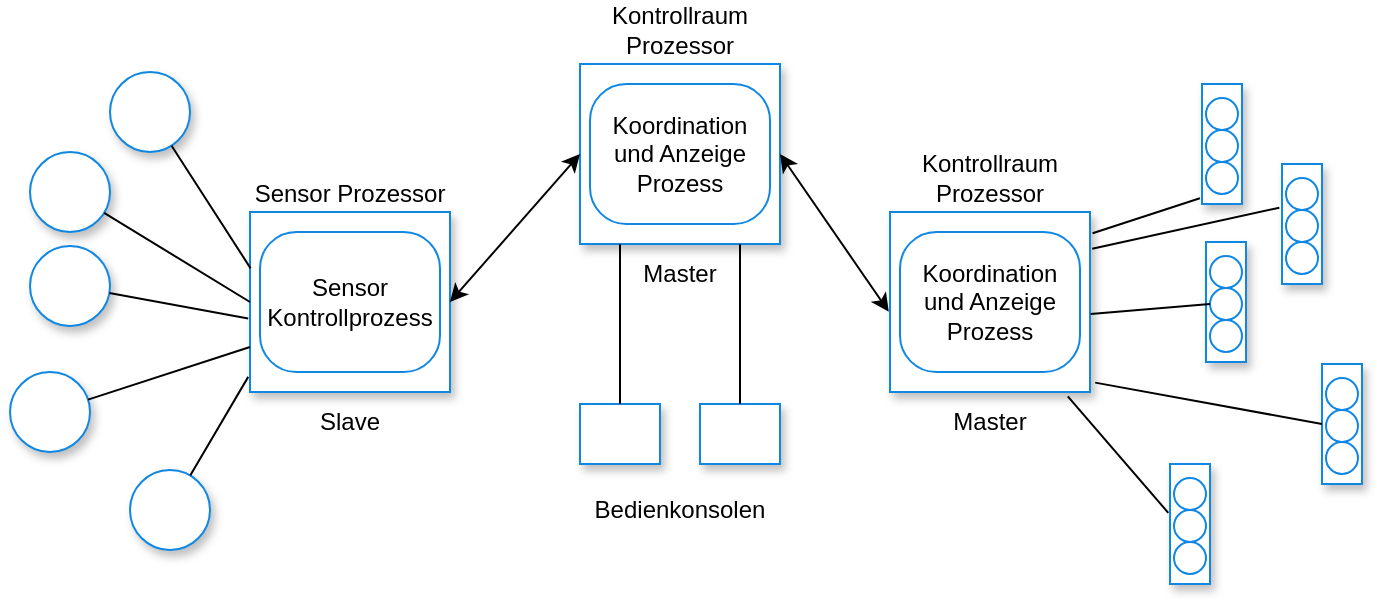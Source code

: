 <mxfile version="16.5.2" type="device"><diagram id="yePlM8yJ9B5buF782xa4" name="Page-1"><mxGraphModel dx="685" dy="1845" grid="1" gridSize="10" guides="1" tooltips="1" connect="1" arrows="1" fold="1" page="1" pageScale="1" pageWidth="1169" pageHeight="827" math="0" shadow="0"><root><mxCell id="0"/><mxCell id="1" parent="0"/><mxCell id="0_Ig0ZZr6ur-AhgmAlvg-35" value="Sensor Prozessor" style="whiteSpace=wrap;html=1;imageAspect=0;fillColor=#FFFFFF;strokeColor=#1088E3;strokeWidth=1;shadow=1;labelPosition=center;verticalLabelPosition=top;align=center;verticalAlign=bottom;" vertex="1" parent="1"><mxGeometry x="370" y="484" width="100" height="90" as="geometry"/></mxCell><mxCell id="0_Ig0ZZr6ur-AhgmAlvg-36" value="Sensor Kontrollprozess" style="rounded=1;whiteSpace=wrap;html=1;fillColor=#FFFFFF;strokeColor=#1088E3;strokeWidth=1;shadow=0;arcSize=26;" vertex="1" parent="1"><mxGeometry x="375" y="494" width="90" height="70" as="geometry"/></mxCell><mxCell id="0_Ig0ZZr6ur-AhgmAlvg-37" value="Slave" style="text;html=1;strokeColor=none;fillColor=none;align=center;verticalAlign=middle;whiteSpace=wrap;rounded=0;shadow=0;" vertex="1" parent="1"><mxGeometry x="390" y="574" width="60" height="30" as="geometry"/></mxCell><mxCell id="0_Ig0ZZr6ur-AhgmAlvg-38" value="" style="ellipse;whiteSpace=wrap;html=1;aspect=fixed;fillColor=#FFFFFF;strokeColor=#1088E3;strokeWidth=1;shadow=1;" vertex="1" parent="1"><mxGeometry x="310" y="613" width="40" height="40" as="geometry"/></mxCell><mxCell id="0_Ig0ZZr6ur-AhgmAlvg-39" value="" style="ellipse;whiteSpace=wrap;html=1;aspect=fixed;fillColor=#FFFFFF;strokeColor=#1088E3;strokeWidth=1;shadow=1;" vertex="1" parent="1"><mxGeometry x="250" y="564" width="40" height="40" as="geometry"/></mxCell><mxCell id="0_Ig0ZZr6ur-AhgmAlvg-40" value="" style="ellipse;whiteSpace=wrap;html=1;aspect=fixed;fillColor=#FFFFFF;strokeColor=#1088E3;strokeWidth=1;shadow=1;" vertex="1" parent="1"><mxGeometry x="260" y="501" width="40" height="40" as="geometry"/></mxCell><mxCell id="0_Ig0ZZr6ur-AhgmAlvg-41" value="" style="ellipse;whiteSpace=wrap;html=1;aspect=fixed;fillColor=#FFFFFF;strokeColor=#1088E3;strokeWidth=1;shadow=1;" vertex="1" parent="1"><mxGeometry x="260" y="454" width="40" height="40" as="geometry"/></mxCell><mxCell id="0_Ig0ZZr6ur-AhgmAlvg-42" value="" style="ellipse;whiteSpace=wrap;html=1;aspect=fixed;fillColor=#FFFFFF;strokeColor=#1088E3;strokeWidth=1;shadow=1;" vertex="1" parent="1"><mxGeometry x="300" y="414" width="40" height="40" as="geometry"/></mxCell><mxCell id="0_Ig0ZZr6ur-AhgmAlvg-43" value="Kontrollraum Prozessor" style="whiteSpace=wrap;html=1;imageAspect=0;fillColor=#FFFFFF;strokeColor=#1088E3;strokeWidth=1;shadow=1;labelPosition=center;verticalLabelPosition=top;align=center;verticalAlign=bottom;" vertex="1" parent="1"><mxGeometry x="535" y="410" width="100" height="90" as="geometry"/></mxCell><mxCell id="0_Ig0ZZr6ur-AhgmAlvg-44" value="Koordination und Anzeige Prozess" style="rounded=1;whiteSpace=wrap;html=1;fillColor=#FFFFFF;strokeColor=#1088E3;strokeWidth=1;shadow=0;arcSize=26;" vertex="1" parent="1"><mxGeometry x="540" y="420" width="90" height="70" as="geometry"/></mxCell><mxCell id="0_Ig0ZZr6ur-AhgmAlvg-45" value="Master" style="text;html=1;strokeColor=none;fillColor=none;align=center;verticalAlign=middle;whiteSpace=wrap;rounded=0;shadow=0;" vertex="1" parent="1"><mxGeometry x="555" y="500" width="60" height="30" as="geometry"/></mxCell><mxCell id="0_Ig0ZZr6ur-AhgmAlvg-46" value="" style="whiteSpace=wrap;html=1;imageAspect=0;fillColor=#FFFFFF;strokeColor=#1088E3;strokeWidth=1;shadow=1;" vertex="1" parent="1"><mxGeometry x="535" y="580" width="40" height="30" as="geometry"/></mxCell><mxCell id="0_Ig0ZZr6ur-AhgmAlvg-47" value="" style="whiteSpace=wrap;html=1;imageAspect=0;fillColor=#FFFFFF;strokeColor=#1088E3;strokeWidth=1;shadow=1;" vertex="1" parent="1"><mxGeometry x="595" y="580" width="40" height="30" as="geometry"/></mxCell><mxCell id="0_Ig0ZZr6ur-AhgmAlvg-48" value="Kontrollraum Prozessor" style="whiteSpace=wrap;html=1;imageAspect=0;fillColor=#FFFFFF;strokeColor=#1088E3;strokeWidth=1;shadow=1;labelPosition=center;verticalLabelPosition=top;align=center;verticalAlign=bottom;" vertex="1" parent="1"><mxGeometry x="690" y="484" width="100" height="90" as="geometry"/></mxCell><mxCell id="0_Ig0ZZr6ur-AhgmAlvg-49" value="Koordination und Anzeige Prozess" style="rounded=1;whiteSpace=wrap;html=1;fillColor=#FFFFFF;strokeColor=#1088E3;strokeWidth=1;shadow=0;arcSize=26;" vertex="1" parent="1"><mxGeometry x="695" y="494" width="90" height="70" as="geometry"/></mxCell><mxCell id="0_Ig0ZZr6ur-AhgmAlvg-50" value="Master" style="text;html=1;strokeColor=none;fillColor=none;align=center;verticalAlign=middle;whiteSpace=wrap;rounded=0;shadow=0;" vertex="1" parent="1"><mxGeometry x="710" y="574" width="60" height="30" as="geometry"/></mxCell><mxCell id="0_Ig0ZZr6ur-AhgmAlvg-51" value="" style="whiteSpace=wrap;html=1;imageAspect=0;fillColor=#FFFFFF;strokeColor=#1088E3;strokeWidth=1;shadow=1;" vertex="1" parent="1"><mxGeometry x="846" y="420" width="20" height="60" as="geometry"/></mxCell><mxCell id="0_Ig0ZZr6ur-AhgmAlvg-52" value="" style="ellipse;whiteSpace=wrap;html=1;aspect=fixed;fillColor=#FFFFFF;strokeColor=#1088E3;strokeWidth=1;shadow=0;" vertex="1" parent="1"><mxGeometry x="848" y="427" width="16" height="16" as="geometry"/></mxCell><mxCell id="0_Ig0ZZr6ur-AhgmAlvg-53" value="" style="ellipse;whiteSpace=wrap;html=1;aspect=fixed;fillColor=#FFFFFF;strokeColor=#1088E3;strokeWidth=1;shadow=0;" vertex="1" parent="1"><mxGeometry x="848" y="443" width="16" height="16" as="geometry"/></mxCell><mxCell id="0_Ig0ZZr6ur-AhgmAlvg-54" value="" style="ellipse;whiteSpace=wrap;html=1;aspect=fixed;fillColor=#FFFFFF;strokeColor=#1088E3;strokeWidth=1;shadow=0;" vertex="1" parent="1"><mxGeometry x="848" y="459" width="16" height="16" as="geometry"/></mxCell><mxCell id="0_Ig0ZZr6ur-AhgmAlvg-55" value="" style="whiteSpace=wrap;html=1;imageAspect=0;fillColor=#FFFFFF;strokeColor=#1088E3;strokeWidth=1;shadow=1;" vertex="1" parent="1"><mxGeometry x="886" y="460" width="20" height="60" as="geometry"/></mxCell><mxCell id="0_Ig0ZZr6ur-AhgmAlvg-56" value="" style="ellipse;whiteSpace=wrap;html=1;aspect=fixed;fillColor=#FFFFFF;strokeColor=#1088E3;strokeWidth=1;shadow=0;" vertex="1" parent="1"><mxGeometry x="888" y="467" width="16" height="16" as="geometry"/></mxCell><mxCell id="0_Ig0ZZr6ur-AhgmAlvg-57" value="" style="ellipse;whiteSpace=wrap;html=1;aspect=fixed;fillColor=#FFFFFF;strokeColor=#1088E3;strokeWidth=1;shadow=0;" vertex="1" parent="1"><mxGeometry x="888" y="483" width="16" height="16" as="geometry"/></mxCell><mxCell id="0_Ig0ZZr6ur-AhgmAlvg-58" value="" style="ellipse;whiteSpace=wrap;html=1;aspect=fixed;fillColor=#FFFFFF;strokeColor=#1088E3;strokeWidth=1;shadow=0;" vertex="1" parent="1"><mxGeometry x="888" y="499" width="16" height="16" as="geometry"/></mxCell><mxCell id="0_Ig0ZZr6ur-AhgmAlvg-59" value="" style="whiteSpace=wrap;html=1;imageAspect=0;fillColor=#FFFFFF;strokeColor=#1088E3;strokeWidth=1;shadow=1;" vertex="1" parent="1"><mxGeometry x="848" y="499" width="20" height="60" as="geometry"/></mxCell><mxCell id="0_Ig0ZZr6ur-AhgmAlvg-60" value="" style="ellipse;whiteSpace=wrap;html=1;aspect=fixed;fillColor=#FFFFFF;strokeColor=#1088E3;strokeWidth=1;shadow=0;" vertex="1" parent="1"><mxGeometry x="850" y="506" width="16" height="16" as="geometry"/></mxCell><mxCell id="0_Ig0ZZr6ur-AhgmAlvg-61" value="" style="ellipse;whiteSpace=wrap;html=1;aspect=fixed;fillColor=#FFFFFF;strokeColor=#1088E3;strokeWidth=1;shadow=0;" vertex="1" parent="1"><mxGeometry x="850" y="522" width="16" height="16" as="geometry"/></mxCell><mxCell id="0_Ig0ZZr6ur-AhgmAlvg-62" value="" style="ellipse;whiteSpace=wrap;html=1;aspect=fixed;fillColor=#FFFFFF;strokeColor=#1088E3;strokeWidth=1;shadow=0;" vertex="1" parent="1"><mxGeometry x="850" y="538" width="16" height="16" as="geometry"/></mxCell><mxCell id="0_Ig0ZZr6ur-AhgmAlvg-63" value="" style="whiteSpace=wrap;html=1;imageAspect=0;fillColor=#FFFFFF;strokeColor=#1088E3;strokeWidth=1;shadow=1;" vertex="1" parent="1"><mxGeometry x="906" y="560" width="20" height="60" as="geometry"/></mxCell><mxCell id="0_Ig0ZZr6ur-AhgmAlvg-64" value="" style="ellipse;whiteSpace=wrap;html=1;aspect=fixed;fillColor=#FFFFFF;strokeColor=#1088E3;strokeWidth=1;shadow=0;" vertex="1" parent="1"><mxGeometry x="908" y="567" width="16" height="16" as="geometry"/></mxCell><mxCell id="0_Ig0ZZr6ur-AhgmAlvg-65" value="" style="ellipse;whiteSpace=wrap;html=1;aspect=fixed;fillColor=#FFFFFF;strokeColor=#1088E3;strokeWidth=1;shadow=0;" vertex="1" parent="1"><mxGeometry x="908" y="583" width="16" height="16" as="geometry"/></mxCell><mxCell id="0_Ig0ZZr6ur-AhgmAlvg-66" value="" style="ellipse;whiteSpace=wrap;html=1;aspect=fixed;fillColor=#FFFFFF;strokeColor=#1088E3;strokeWidth=1;shadow=0;" vertex="1" parent="1"><mxGeometry x="908" y="599" width="16" height="16" as="geometry"/></mxCell><mxCell id="0_Ig0ZZr6ur-AhgmAlvg-67" value="" style="whiteSpace=wrap;html=1;imageAspect=0;fillColor=#FFFFFF;strokeColor=#1088E3;strokeWidth=1;shadow=1;" vertex="1" parent="1"><mxGeometry x="830" y="610" width="20" height="60" as="geometry"/></mxCell><mxCell id="0_Ig0ZZr6ur-AhgmAlvg-68" value="" style="ellipse;whiteSpace=wrap;html=1;aspect=fixed;fillColor=#FFFFFF;strokeColor=#1088E3;strokeWidth=1;shadow=0;" vertex="1" parent="1"><mxGeometry x="832" y="617" width="16" height="16" as="geometry"/></mxCell><mxCell id="0_Ig0ZZr6ur-AhgmAlvg-69" value="" style="ellipse;whiteSpace=wrap;html=1;aspect=fixed;fillColor=#FFFFFF;strokeColor=#1088E3;strokeWidth=1;shadow=0;" vertex="1" parent="1"><mxGeometry x="832" y="633" width="16" height="16" as="geometry"/></mxCell><mxCell id="0_Ig0ZZr6ur-AhgmAlvg-70" value="" style="ellipse;whiteSpace=wrap;html=1;aspect=fixed;fillColor=#FFFFFF;strokeColor=#1088E3;strokeWidth=1;shadow=0;" vertex="1" parent="1"><mxGeometry x="832" y="649" width="16" height="16" as="geometry"/></mxCell><mxCell id="0_Ig0ZZr6ur-AhgmAlvg-71" value="" style="endArrow=none;html=1;rounded=0;entryX=0.003;entryY=0.313;entryDx=0;entryDy=0;entryPerimeter=0;" edge="1" parent="1" source="0_Ig0ZZr6ur-AhgmAlvg-42" target="0_Ig0ZZr6ur-AhgmAlvg-35"><mxGeometry width="50" height="50" relative="1" as="geometry"><mxPoint x="390.0" y="284.005" as="sourcePoint"/><mxPoint x="521.32" y="334.213" as="targetPoint"/></mxGeometry></mxCell><mxCell id="0_Ig0ZZr6ur-AhgmAlvg-72" value="" style="endArrow=none;html=1;rounded=0;entryX=0;entryY=0.5;entryDx=0;entryDy=0;" edge="1" parent="1" source="0_Ig0ZZr6ur-AhgmAlvg-41" target="0_Ig0ZZr6ur-AhgmAlvg-35"><mxGeometry width="50" height="50" relative="1" as="geometry"><mxPoint x="360.38" y="425.096" as="sourcePoint"/><mxPoint x="408.626" y="504" as="targetPoint"/></mxGeometry></mxCell><mxCell id="0_Ig0ZZr6ur-AhgmAlvg-73" value="" style="endArrow=none;html=1;rounded=0;entryX=-0.009;entryY=0.592;entryDx=0;entryDy=0;entryPerimeter=0;" edge="1" parent="1" source="0_Ig0ZZr6ur-AhgmAlvg-40" target="0_Ig0ZZr6ur-AhgmAlvg-35"><mxGeometry width="50" height="50" relative="1" as="geometry"><mxPoint x="370.38" y="435.096" as="sourcePoint"/><mxPoint x="418.626" y="514" as="targetPoint"/></mxGeometry></mxCell><mxCell id="0_Ig0ZZr6ur-AhgmAlvg-74" value="" style="endArrow=none;html=1;rounded=0;entryX=0;entryY=0.75;entryDx=0;entryDy=0;" edge="1" parent="1" source="0_Ig0ZZr6ur-AhgmAlvg-39" target="0_Ig0ZZr6ur-AhgmAlvg-35"><mxGeometry width="50" height="50" relative="1" as="geometry"><mxPoint x="380.38" y="445.096" as="sourcePoint"/><mxPoint x="428.626" y="524" as="targetPoint"/></mxGeometry></mxCell><mxCell id="0_Ig0ZZr6ur-AhgmAlvg-75" value="" style="endArrow=none;html=1;rounded=0;entryX=-0.009;entryY=0.916;entryDx=0;entryDy=0;entryPerimeter=0;" edge="1" parent="1" source="0_Ig0ZZr6ur-AhgmAlvg-38" target="0_Ig0ZZr6ur-AhgmAlvg-35"><mxGeometry width="50" height="50" relative="1" as="geometry"><mxPoint x="390.38" y="455.096" as="sourcePoint"/><mxPoint x="438.626" y="534" as="targetPoint"/></mxGeometry></mxCell><mxCell id="0_Ig0ZZr6ur-AhgmAlvg-76" value="" style="endArrow=classic;startArrow=classic;html=1;rounded=0;entryX=0;entryY=0.5;entryDx=0;entryDy=0;exitX=1;exitY=0.5;exitDx=0;exitDy=0;" edge="1" parent="1" source="0_Ig0ZZr6ur-AhgmAlvg-35" target="0_Ig0ZZr6ur-AhgmAlvg-43"><mxGeometry width="50" height="50" relative="1" as="geometry"><mxPoint x="480" y="510" as="sourcePoint"/><mxPoint x="530" y="460" as="targetPoint"/></mxGeometry></mxCell><mxCell id="0_Ig0ZZr6ur-AhgmAlvg-77" value="" style="endArrow=none;html=1;rounded=0;exitX=0.5;exitY=0;exitDx=0;exitDy=0;entryX=0;entryY=0;entryDx=0;entryDy=0;" edge="1" parent="1" source="0_Ig0ZZr6ur-AhgmAlvg-46" target="0_Ig0ZZr6ur-AhgmAlvg-45"><mxGeometry width="50" height="50" relative="1" as="geometry"><mxPoint x="340.38" y="461.096" as="sourcePoint"/><mxPoint x="388.626" y="540" as="targetPoint"/></mxGeometry></mxCell><mxCell id="0_Ig0ZZr6ur-AhgmAlvg-78" value="" style="endArrow=none;html=1;rounded=0;entryX=0.5;entryY=0;entryDx=0;entryDy=0;exitX=1;exitY=0;exitDx=0;exitDy=0;" edge="1" parent="1" source="0_Ig0ZZr6ur-AhgmAlvg-45" target="0_Ig0ZZr6ur-AhgmAlvg-47"><mxGeometry width="50" height="50" relative="1" as="geometry"><mxPoint x="350.38" y="471.096" as="sourcePoint"/><mxPoint x="398.626" y="550" as="targetPoint"/></mxGeometry></mxCell><mxCell id="0_Ig0ZZr6ur-AhgmAlvg-79" value="Bedienkonsolen" style="text;html=1;strokeColor=none;fillColor=none;align=center;verticalAlign=middle;whiteSpace=wrap;rounded=0;shadow=0;" vertex="1" parent="1"><mxGeometry x="555" y="618" width="60" height="30" as="geometry"/></mxCell><mxCell id="0_Ig0ZZr6ur-AhgmAlvg-80" value="" style="endArrow=classic;startArrow=classic;html=1;rounded=0;entryX=1;entryY=0.5;entryDx=0;entryDy=0;exitX=-0.006;exitY=0.554;exitDx=0;exitDy=0;exitPerimeter=0;" edge="1" parent="1" source="0_Ig0ZZr6ur-AhgmAlvg-48" target="0_Ig0ZZr6ur-AhgmAlvg-43"><mxGeometry width="50" height="50" relative="1" as="geometry"><mxPoint x="480" y="539" as="sourcePoint"/><mxPoint x="545" y="465" as="targetPoint"/></mxGeometry></mxCell><mxCell id="0_Ig0ZZr6ur-AhgmAlvg-81" value="" style="endArrow=none;html=1;rounded=0;entryX=0;entryY=0.5;entryDx=0;entryDy=0;exitX=1.026;exitY=0.948;exitDx=0;exitDy=0;exitPerimeter=0;" edge="1" parent="1" source="0_Ig0ZZr6ur-AhgmAlvg-48" target="0_Ig0ZZr6ur-AhgmAlvg-63"><mxGeometry width="50" height="50" relative="1" as="geometry"><mxPoint x="823.048" y="599.004" as="sourcePoint"/><mxPoint x="904" y="572.6" as="targetPoint"/></mxGeometry></mxCell><mxCell id="0_Ig0ZZr6ur-AhgmAlvg-84" value="" style="endArrow=none;html=1;rounded=0;entryX=-0.043;entryY=0.407;entryDx=0;entryDy=0;exitX=0.889;exitY=1.024;exitDx=0;exitDy=0;exitPerimeter=0;entryPerimeter=0;" edge="1" parent="1" source="0_Ig0ZZr6ur-AhgmAlvg-48" target="0_Ig0ZZr6ur-AhgmAlvg-67"><mxGeometry width="50" height="50" relative="1" as="geometry"><mxPoint x="802.6" y="579.32" as="sourcePoint"/><mxPoint x="916" y="600" as="targetPoint"/></mxGeometry></mxCell><mxCell id="0_Ig0ZZr6ur-AhgmAlvg-85" value="" style="endArrow=none;html=1;rounded=0;exitX=1.003;exitY=0.567;exitDx=0;exitDy=0;exitPerimeter=0;entryX=0;entryY=0.5;entryDx=0;entryDy=0;" edge="1" parent="1" source="0_Ig0ZZr6ur-AhgmAlvg-48" target="0_Ig0ZZr6ur-AhgmAlvg-61"><mxGeometry width="50" height="50" relative="1" as="geometry"><mxPoint x="812.6" y="589.32" as="sourcePoint"/><mxPoint x="840" y="550" as="targetPoint"/></mxGeometry></mxCell><mxCell id="0_Ig0ZZr6ur-AhgmAlvg-86" value="" style="endArrow=none;html=1;rounded=0;exitX=1.011;exitY=0.204;exitDx=0;exitDy=0;exitPerimeter=0;entryX=-0.067;entryY=0.364;entryDx=0;entryDy=0;entryPerimeter=0;" edge="1" parent="1" source="0_Ig0ZZr6ur-AhgmAlvg-48" target="0_Ig0ZZr6ur-AhgmAlvg-55"><mxGeometry width="50" height="50" relative="1" as="geometry"><mxPoint x="800.3" y="545.03" as="sourcePoint"/><mxPoint x="860.0" y="540" as="targetPoint"/></mxGeometry></mxCell><mxCell id="0_Ig0ZZr6ur-AhgmAlvg-87" value="" style="endArrow=none;html=1;rounded=0;exitX=1.013;exitY=0.118;exitDx=0;exitDy=0;exitPerimeter=0;entryX=-0.053;entryY=0.952;entryDx=0;entryDy=0;entryPerimeter=0;" edge="1" parent="1" source="0_Ig0ZZr6ur-AhgmAlvg-48" target="0_Ig0ZZr6ur-AhgmAlvg-51"><mxGeometry width="50" height="50" relative="1" as="geometry"><mxPoint x="810.3" y="555.03" as="sourcePoint"/><mxPoint x="870.0" y="550" as="targetPoint"/></mxGeometry></mxCell></root></mxGraphModel></diagram></mxfile>